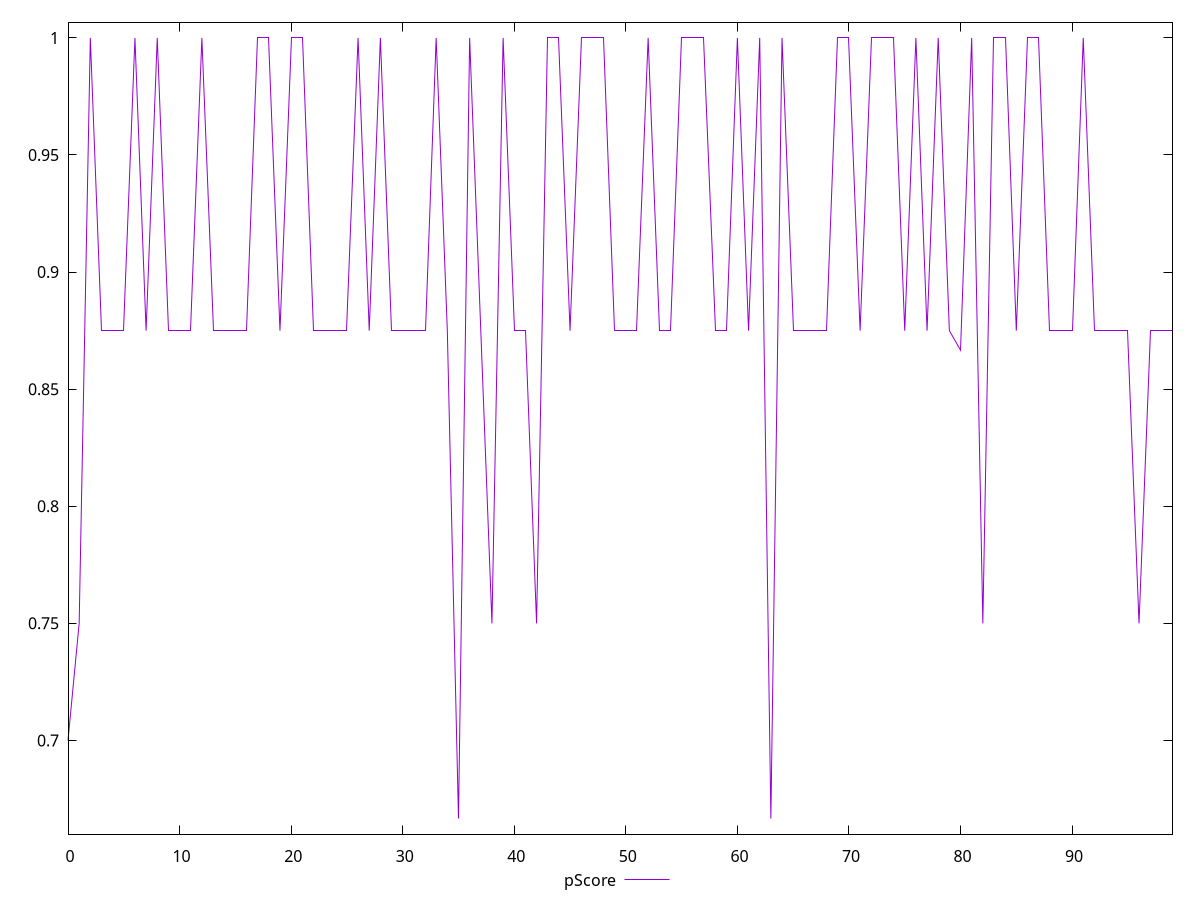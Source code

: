 reset

$pScore <<EOF
0 0.7
1 0.75
2 1
3 0.875
4 0.875
5 0.875
6 1
7 0.875
8 1
9 0.875
10 0.875
11 0.875
12 1
13 0.875
14 0.875
15 0.875
16 0.875
17 1
18 1
19 0.875
20 1
21 1
22 0.875
23 0.875
24 0.875
25 0.875
26 1
27 0.875
28 1
29 0.875
30 0.875
31 0.875
32 0.875
33 1
34 0.875
35 0.6666666666666666
36 1
37 0.875
38 0.75
39 1
40 0.875
41 0.875
42 0.75
43 1
44 1
45 0.875
46 1
47 1
48 1
49 0.875
50 0.875
51 0.875
52 1
53 0.875
54 0.875
55 1
56 1
57 1
58 0.875
59 0.875
60 1
61 0.875
62 1
63 0.6666666666666666
64 1
65 0.875
66 0.875
67 0.875
68 0.875
69 1
70 1
71 0.875
72 1
73 1
74 1
75 0.875
76 1
77 0.875
78 1
79 0.875
80 0.8666666666666667
81 1
82 0.75
83 1
84 1
85 0.875
86 1
87 1
88 0.875
89 0.875
90 0.875
91 1
92 0.875
93 0.875
94 0.875
95 0.875
96 0.75
97 0.875
98 0.875
99 0.875
EOF

set key outside below
set xrange [0:99]
set yrange [0.6599999999999999:1.0066666666666666]
set trange [0.6599999999999999:1.0066666666666666]
set terminal svg size 640, 500 enhanced background rgb 'white'
set output "report_00019_2021-02-10T18-14-37.922Z//uses-http2/samples/pages+cached+noadtech/pScore/values.svg"

plot $pScore title "pScore" with line

reset
